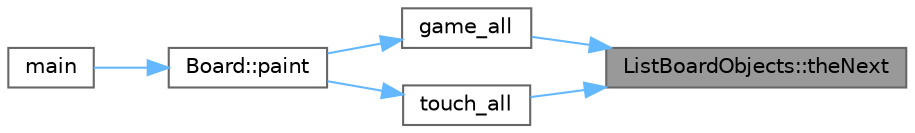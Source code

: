 digraph "ListBoardObjects::theNext"
{
 // LATEX_PDF_SIZE
  bgcolor="transparent";
  edge [fontname=Helvetica,fontsize=10,labelfontname=Helvetica,labelfontsize=10];
  node [fontname=Helvetica,fontsize=10,shape=box,height=0.2,width=0.4];
  rankdir="RL";
  Node1 [label="ListBoardObjects::theNext",height=0.2,width=0.4,color="gray40", fillcolor="grey60", style="filled", fontcolor="black",tooltip=" "];
  Node1 -> Node2 [dir="back",color="steelblue1",style="solid"];
  Node2 [label="game_all",height=0.2,width=0.4,color="grey40", fillcolor="white", style="filled",URL="$_board_8cpp.html#a3d1fb002b970e8964fd9db90de824680",tooltip=" "];
  Node2 -> Node3 [dir="back",color="steelblue1",style="solid"];
  Node3 [label="Board::paint",height=0.2,width=0.4,color="grey40", fillcolor="white", style="filled",URL="$class_board.html#a374a1234d9e64ace51c669ad5d061fa4",tooltip=" "];
  Node3 -> Node4 [dir="back",color="steelblue1",style="solid"];
  Node4 [label="main",height=0.2,width=0.4,color="grey40", fillcolor="white", style="filled",URL="$_vlad_pack_man_game_8cpp.html#ae66f6b31b5ad750f1fe042a706a4e3d4",tooltip=" "];
  Node1 -> Node5 [dir="back",color="steelblue1",style="solid"];
  Node5 [label="touch_all",height=0.2,width=0.4,color="grey40", fillcolor="white", style="filled",URL="$_board_8cpp.html#acec2c8c3cf5e7ff13d6997599476e5f2",tooltip=" "];
  Node5 -> Node3 [dir="back",color="steelblue1",style="solid"];
}
